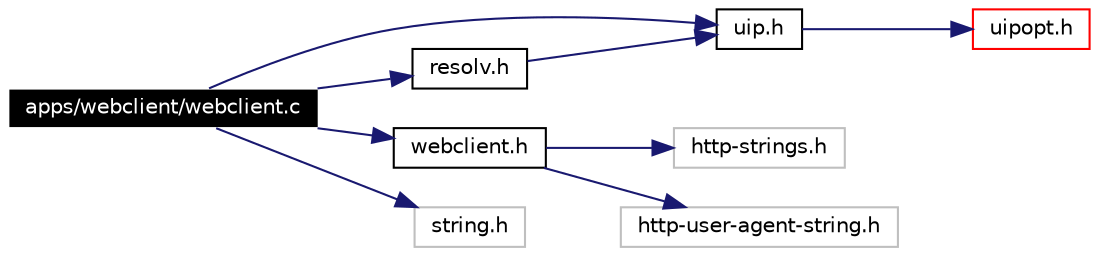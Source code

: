 digraph G
{
  edge [fontname="Helvetica",fontsize=10,labelfontname="Helvetica",labelfontsize=10];
  node [fontname="Helvetica",fontsize=10,shape=record];
  rankdir=LR;
  Node1 [label="apps/webclient/webclient.c",height=0.2,width=0.4,color="white", fillcolor="black", style="filled" fontcolor="white"];
  Node1 -> Node2 [color="midnightblue",fontsize=10,style="solid",fontname="Helvetica"];
  Node2 [label="uip.h",height=0.2,width=0.4,color="black", fillcolor="white", style="filled",URL="$a00054.html"];
  Node2 -> Node3 [color="midnightblue",fontsize=10,style="solid",fontname="Helvetica"];
  Node3 [label="uipopt.h",height=0.2,width=0.4,color="red", fillcolor="white", style="filled",URL="$a00058.html"];
  Node1 -> Node4 [color="midnightblue",fontsize=10,style="solid",fontname="Helvetica"];
  Node4 [label="webclient.h",height=0.2,width=0.4,color="black", fillcolor="white", style="filled",URL="$a00049.html"];
  Node4 -> Node5 [color="midnightblue",fontsize=10,style="solid",fontname="Helvetica"];
  Node5 [label="http-strings.h",height=0.2,width=0.4,color="grey75", fillcolor="white", style="filled"];
  Node4 -> Node6 [color="midnightblue",fontsize=10,style="solid",fontname="Helvetica"];
  Node6 [label="http-user-agent-string.h",height=0.2,width=0.4,color="grey75", fillcolor="white", style="filled"];
  Node1 -> Node7 [color="midnightblue",fontsize=10,style="solid",fontname="Helvetica"];
  Node7 [label="resolv.h",height=0.2,width=0.4,color="black", fillcolor="white", style="filled",URL="$a00040.html"];
  Node7 -> Node2 [color="midnightblue",fontsize=10,style="solid",fontname="Helvetica"];
  Node1 -> Node8 [color="midnightblue",fontsize=10,style="solid",fontname="Helvetica"];
  Node8 [label="string.h",height=0.2,width=0.4,color="grey75", fillcolor="white", style="filled"];
}
